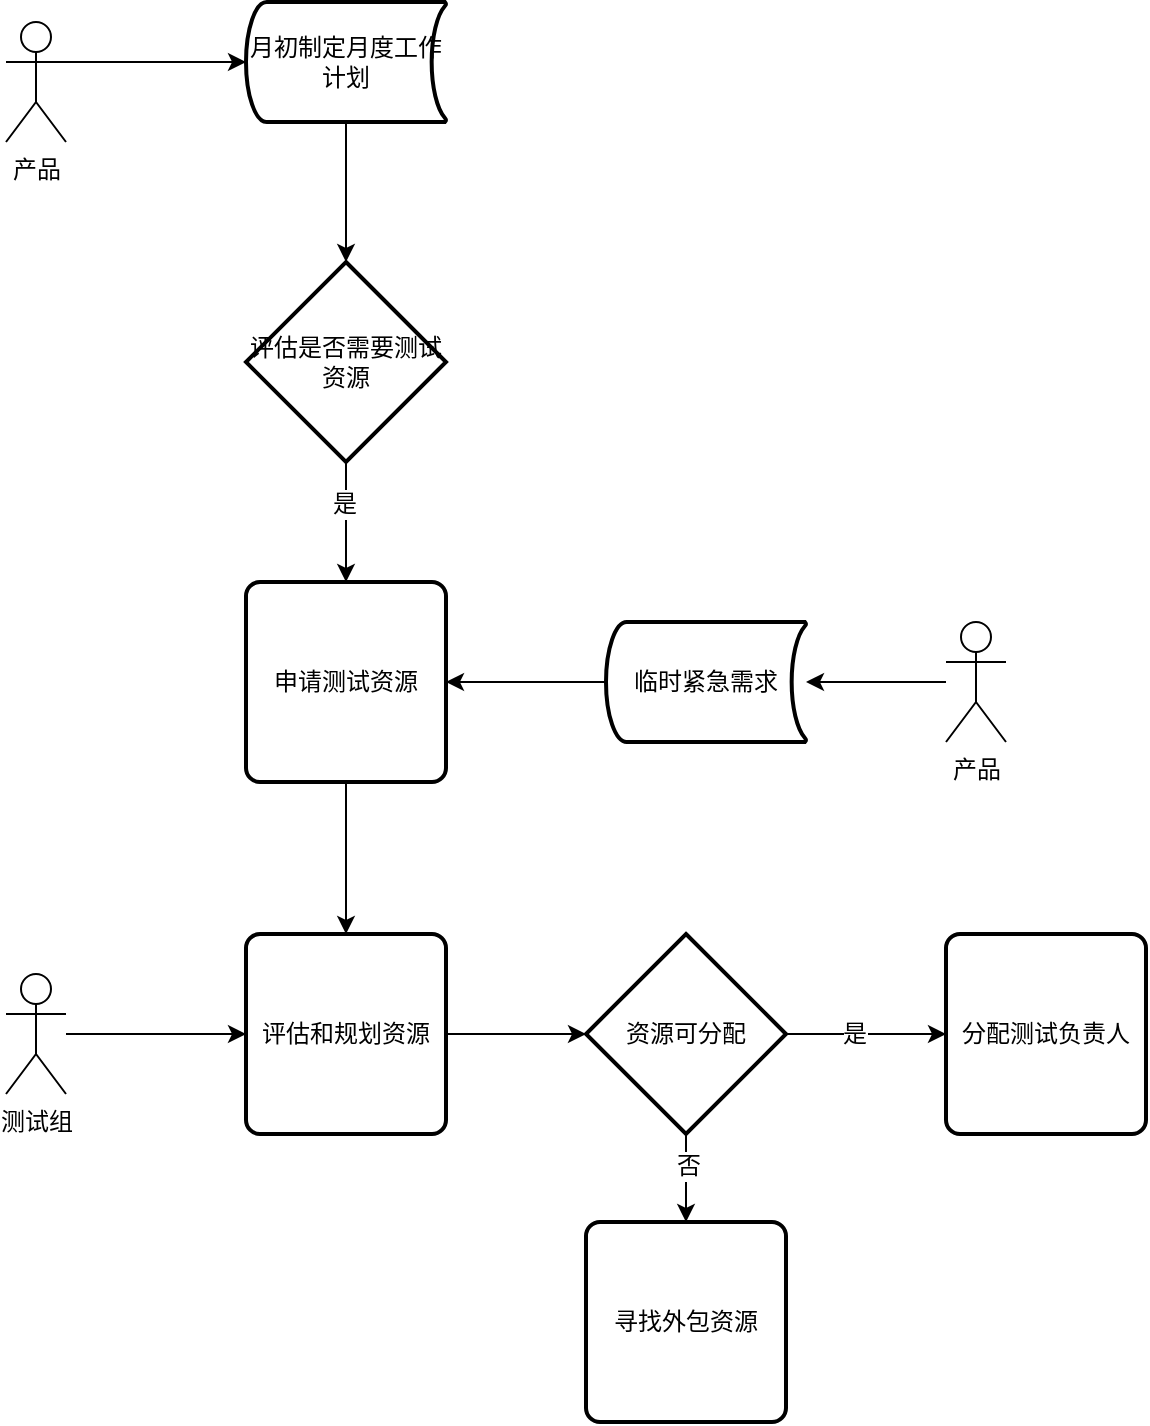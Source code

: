 <mxfile version="10.7.1" type="github"><diagram id="yCzDRBoKNTVyDm0Ns_ko" name="Page-1"><mxGraphModel dx="918" dy="513" grid="1" gridSize="10" guides="1" tooltips="1" connect="1" arrows="1" fold="1" page="1" pageScale="1" pageWidth="827" pageHeight="1169" math="0" shadow="0"><root><mxCell id="0"/><mxCell id="1" parent="0"/><mxCell id="-HVa3g9zXCm9goh3aqnY-2" value="月初制定月度工作计划" style="strokeWidth=2;html=1;shape=mxgraph.flowchart.stored_data;whiteSpace=wrap;" parent="1" vertex="1"><mxGeometry x="170" y="20" width="100" height="60" as="geometry"/></mxCell><mxCell id="-HVa3g9zXCm9goh3aqnY-3" value="评估是否需要测试资源" style="strokeWidth=2;html=1;shape=mxgraph.flowchart.decision;whiteSpace=wrap;" parent="1" vertex="1"><mxGeometry x="170" y="150" width="100" height="100" as="geometry"/></mxCell><mxCell id="-HVa3g9zXCm9goh3aqnY-4" value="申请测试资源" style="rounded=1;whiteSpace=wrap;html=1;absoluteArcSize=1;arcSize=14;strokeWidth=2;" parent="1" vertex="1"><mxGeometry x="170" y="310" width="100" height="100" as="geometry"/></mxCell><mxCell id="-HVa3g9zXCm9goh3aqnY-9" value="" style="edgeStyle=orthogonalEdgeStyle;rounded=0;orthogonalLoop=1;jettySize=auto;html=1;" parent="1" source="-HVa3g9zXCm9goh3aqnY-5" target="-HVa3g9zXCm9goh3aqnY-6" edge="1"><mxGeometry relative="1" as="geometry"/></mxCell><mxCell id="-HVa3g9zXCm9goh3aqnY-5" value="评估和规划资源" style="rounded=1;whiteSpace=wrap;html=1;absoluteArcSize=1;arcSize=14;strokeWidth=2;" parent="1" vertex="1"><mxGeometry x="170" y="486" width="100" height="100" as="geometry"/></mxCell><mxCell id="-HVa3g9zXCm9goh3aqnY-15" value="" style="edgeStyle=orthogonalEdgeStyle;rounded=0;orthogonalLoop=1;jettySize=auto;html=1;" parent="1" source="-HVa3g9zXCm9goh3aqnY-6" target="-HVa3g9zXCm9goh3aqnY-8" edge="1"><mxGeometry relative="1" as="geometry"/></mxCell><mxCell id="-HVa3g9zXCm9goh3aqnY-17" value="否" style="text;html=1;resizable=0;points=[];align=center;verticalAlign=middle;labelBackgroundColor=#ffffff;" parent="-HVa3g9zXCm9goh3aqnY-15" vertex="1" connectable="0"><mxGeometry x="-0.273" y="1" relative="1" as="geometry"><mxPoint as="offset"/></mxGeometry></mxCell><mxCell id="-HVa3g9zXCm9goh3aqnY-16" value="" style="edgeStyle=orthogonalEdgeStyle;rounded=0;orthogonalLoop=1;jettySize=auto;html=1;" parent="1" source="-HVa3g9zXCm9goh3aqnY-6" target="-HVa3g9zXCm9goh3aqnY-7" edge="1"><mxGeometry relative="1" as="geometry"/></mxCell><mxCell id="-HVa3g9zXCm9goh3aqnY-18" value="是" style="text;html=1;resizable=0;points=[];align=center;verticalAlign=middle;labelBackgroundColor=#ffffff;" parent="-HVa3g9zXCm9goh3aqnY-16" vertex="1" connectable="0"><mxGeometry x="-0.15" relative="1" as="geometry"><mxPoint as="offset"/></mxGeometry></mxCell><mxCell id="-HVa3g9zXCm9goh3aqnY-6" value="资源可分配" style="strokeWidth=2;html=1;shape=mxgraph.flowchart.decision;whiteSpace=wrap;" parent="1" vertex="1"><mxGeometry x="340" y="486" width="100" height="100" as="geometry"/></mxCell><mxCell id="-HVa3g9zXCm9goh3aqnY-7" value="分配测试负责人" style="rounded=1;whiteSpace=wrap;html=1;absoluteArcSize=1;arcSize=14;strokeWidth=2;" parent="1" vertex="1"><mxGeometry x="520" y="486" width="100" height="100" as="geometry"/></mxCell><mxCell id="-HVa3g9zXCm9goh3aqnY-8" value="寻找外包资源" style="rounded=1;whiteSpace=wrap;html=1;absoluteArcSize=1;arcSize=14;strokeWidth=2;" parent="1" vertex="1"><mxGeometry x="340" y="630" width="100" height="100" as="geometry"/></mxCell><mxCell id="-HVa3g9zXCm9goh3aqnY-12" value="" style="endArrow=classic;html=1;entryX=0.5;entryY=0;entryDx=0;entryDy=0;" parent="1" source="-HVa3g9zXCm9goh3aqnY-3" target="-HVa3g9zXCm9goh3aqnY-4" edge="1"><mxGeometry width="50" height="50" relative="1" as="geometry"><mxPoint x="170" y="660" as="sourcePoint"/><mxPoint x="220" y="220" as="targetPoint"/></mxGeometry></mxCell><mxCell id="-HVa3g9zXCm9goh3aqnY-19" value="是" style="text;html=1;resizable=0;points=[];align=center;verticalAlign=middle;labelBackgroundColor=#ffffff;" parent="-HVa3g9zXCm9goh3aqnY-12" vertex="1" connectable="0"><mxGeometry x="-0.3" y="-1" relative="1" as="geometry"><mxPoint as="offset"/></mxGeometry></mxCell><mxCell id="-HVa3g9zXCm9goh3aqnY-13" value="" style="endArrow=classic;html=1;exitX=0.5;exitY=1;exitDx=0;exitDy=0;entryX=0.5;entryY=0;entryDx=0;entryDy=0;" parent="1" source="-HVa3g9zXCm9goh3aqnY-4" target="-HVa3g9zXCm9goh3aqnY-5" edge="1"><mxGeometry width="50" height="50" relative="1" as="geometry"><mxPoint x="170" y="660" as="sourcePoint"/><mxPoint x="220" y="610" as="targetPoint"/><Array as="points"/></mxGeometry></mxCell><mxCell id="-HVa3g9zXCm9goh3aqnY-14" value="" style="endArrow=classic;html=1;exitX=0.5;exitY=1;exitDx=0;exitDy=0;exitPerimeter=0;" parent="1" source="-HVa3g9zXCm9goh3aqnY-2" target="-HVa3g9zXCm9goh3aqnY-3" edge="1"><mxGeometry width="50" height="50" relative="1" as="geometry"><mxPoint x="60" y="220" as="sourcePoint"/><mxPoint x="110" y="170" as="targetPoint"/></mxGeometry></mxCell><mxCell id="-HVa3g9zXCm9goh3aqnY-20" value="产品" style="shape=umlActor;verticalLabelPosition=bottom;labelBackgroundColor=#ffffff;verticalAlign=top;html=1;" parent="1" vertex="1"><mxGeometry x="50" y="30" width="30" height="60" as="geometry"/></mxCell><mxCell id="-HVa3g9zXCm9goh3aqnY-27" value="" style="edgeStyle=orthogonalEdgeStyle;rounded=0;orthogonalLoop=1;jettySize=auto;html=1;" parent="1" source="-HVa3g9zXCm9goh3aqnY-21" target="-HVa3g9zXCm9goh3aqnY-5" edge="1"><mxGeometry relative="1" as="geometry"/></mxCell><mxCell id="-HVa3g9zXCm9goh3aqnY-21" value="测试组" style="shape=umlActor;verticalLabelPosition=bottom;labelBackgroundColor=#ffffff;verticalAlign=top;html=1;" parent="1" vertex="1"><mxGeometry x="50" y="506" width="30" height="60" as="geometry"/></mxCell><mxCell id="-HVa3g9zXCm9goh3aqnY-24" value="" style="endArrow=classic;html=1;exitX=1;exitY=0.333;exitDx=0;exitDy=0;exitPerimeter=0;entryX=0;entryY=0.5;entryDx=0;entryDy=0;entryPerimeter=0;" parent="1" source="-HVa3g9zXCm9goh3aqnY-20" target="-HVa3g9zXCm9goh3aqnY-2" edge="1"><mxGeometry width="50" height="50" relative="1" as="geometry"><mxPoint x="75" y="160" as="sourcePoint"/><mxPoint x="125" y="110" as="targetPoint"/></mxGeometry></mxCell><mxCell id="o33Nt3SPrv08ZM2E782r-4" value="" style="edgeStyle=orthogonalEdgeStyle;rounded=0;orthogonalLoop=1;jettySize=auto;html=1;" edge="1" parent="1" source="o33Nt3SPrv08ZM2E782r-1" target="-HVa3g9zXCm9goh3aqnY-4"><mxGeometry relative="1" as="geometry"/></mxCell><mxCell id="o33Nt3SPrv08ZM2E782r-1" value="临时紧急需求" style="strokeWidth=2;html=1;shape=mxgraph.flowchart.stored_data;whiteSpace=wrap;" vertex="1" parent="1"><mxGeometry x="350" y="330" width="100" height="60" as="geometry"/></mxCell><mxCell id="o33Nt3SPrv08ZM2E782r-8" value="" style="edgeStyle=orthogonalEdgeStyle;rounded=0;orthogonalLoop=1;jettySize=auto;html=1;" edge="1" parent="1" source="o33Nt3SPrv08ZM2E782r-5" target="o33Nt3SPrv08ZM2E782r-1"><mxGeometry relative="1" as="geometry"/></mxCell><mxCell id="o33Nt3SPrv08ZM2E782r-5" value="产品" style="shape=umlActor;verticalLabelPosition=bottom;labelBackgroundColor=#ffffff;verticalAlign=top;html=1;" vertex="1" parent="1"><mxGeometry x="520" y="330" width="30" height="60" as="geometry"/></mxCell></root></mxGraphModel></diagram></mxfile>